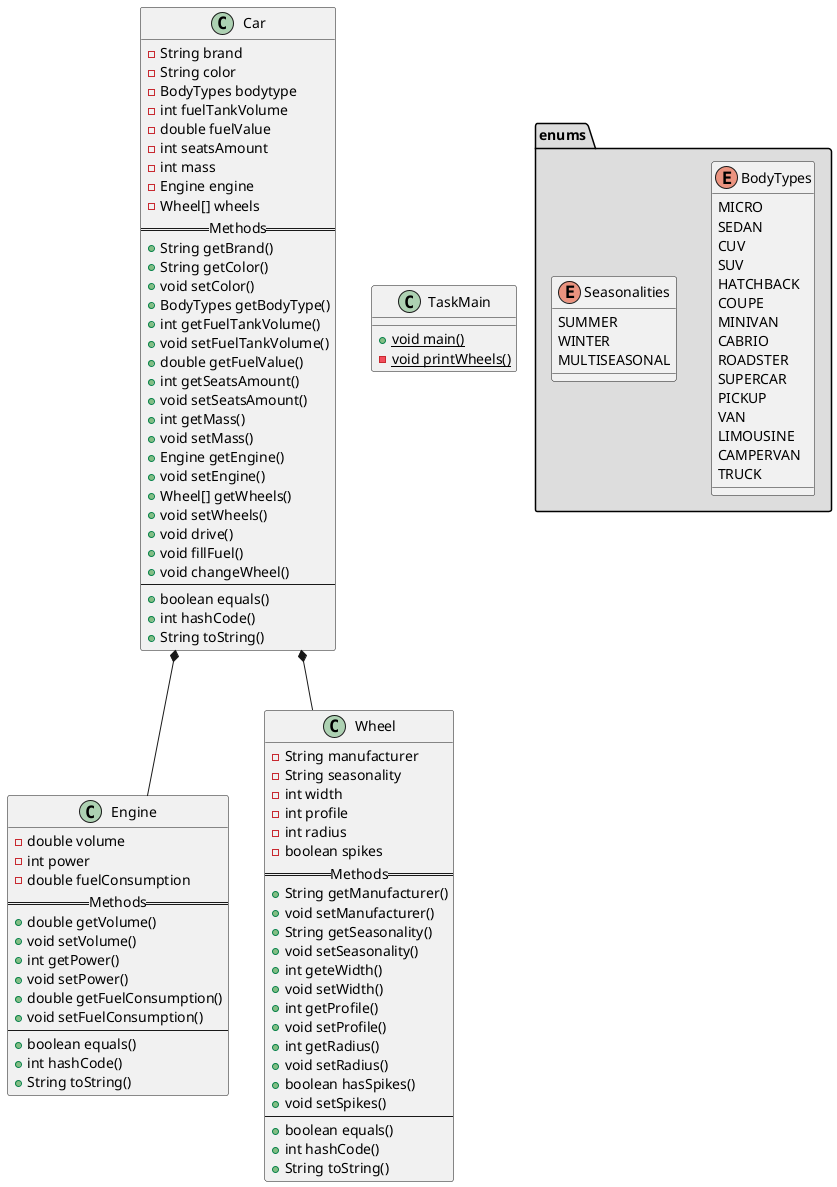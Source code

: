 @startuml

package enums #DDDDDD {
    enum BodyTypes {
        MICRO
        SEDAN
        CUV
        SUV
        HATCHBACK
        COUPE
        MINIVAN
        CABRIO
        ROADSTER
        SUPERCAR
        PICKUP
        VAN
        LIMOUSINE
        CAMPERVAN
        TRUCK
    }

    enum Seasonalities {
        SUMMER
        WINTER
        MULTISEASONAL
    }
}

class Car {
    - String brand
    - String color
    - BodyTypes bodytype
    - int fuelTankVolume
    - double fuelValue
    - int seatsAmount
    - int mass
    - Engine engine
    - Wheel[] wheels
    == Methods ==
    + String getBrand()
    + String getColor()
    + void setColor()
    + BodyTypes getBodyType()
    + int getFuelTankVolume()
    + void setFuelTankVolume()
    + double getFuelValue()
    + int getSeatsAmount()
    + void setSeatsAmount()
    + int getMass()
    + void setMass()
    + Engine getEngine()
    + void setEngine()
    + Wheel[] getWheels()
    + void setWheels()
    + void drive()
    + void fillFuel()
    + void changeWheel()
    --
    + boolean equals()
    + int hashCode()
    + String toString()
}

class Engine {
    - double volume
    - int power
    - double fuelConsumption
    == Methods ==
    + double getVolume()
    + void setVolume()
    + int getPower()
    + void setPower()
    + double getFuelConsumption()
    + void setFuelConsumption()
    --
    + boolean equals()
    + int hashCode()
    + String toString()
}

class Wheel {
    - String manufacturer
    - String seasonality
    - int width
    - int profile
    - int radius
    - boolean spikes
    == Methods ==
    + String getManufacturer()
    + void setManufacturer()
    + String getSeasonality()
    + void setSeasonality()
    + int geteWidth()
    + void setWidth()
    + int getProfile()
    + void setProfile()
    + int getRadius()
    + void setRadius()
    + boolean hasSpikes()
    + void setSpikes()
    --
    + boolean equals()
    + int hashCode()
    + String toString()
}

class TaskMain {
    + {static} void main()
    - {static} void printWheels()
}

Car *-- Engine
Car *-- Wheel

@enduml